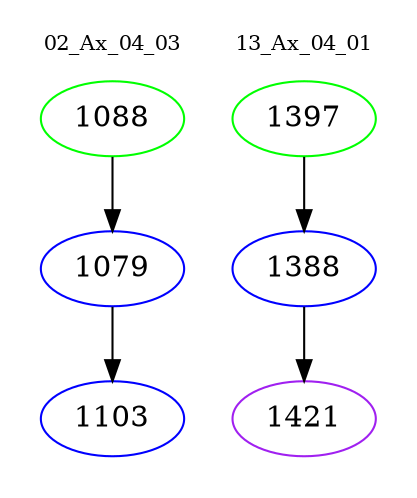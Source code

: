 digraph{
subgraph cluster_0 {
color = white
label = "02_Ax_04_03";
fontsize=10;
T0_1088 [label="1088", color="green"]
T0_1088 -> T0_1079 [color="black"]
T0_1079 [label="1079", color="blue"]
T0_1079 -> T0_1103 [color="black"]
T0_1103 [label="1103", color="blue"]
}
subgraph cluster_1 {
color = white
label = "13_Ax_04_01";
fontsize=10;
T1_1397 [label="1397", color="green"]
T1_1397 -> T1_1388 [color="black"]
T1_1388 [label="1388", color="blue"]
T1_1388 -> T1_1421 [color="black"]
T1_1421 [label="1421", color="purple"]
}
}
